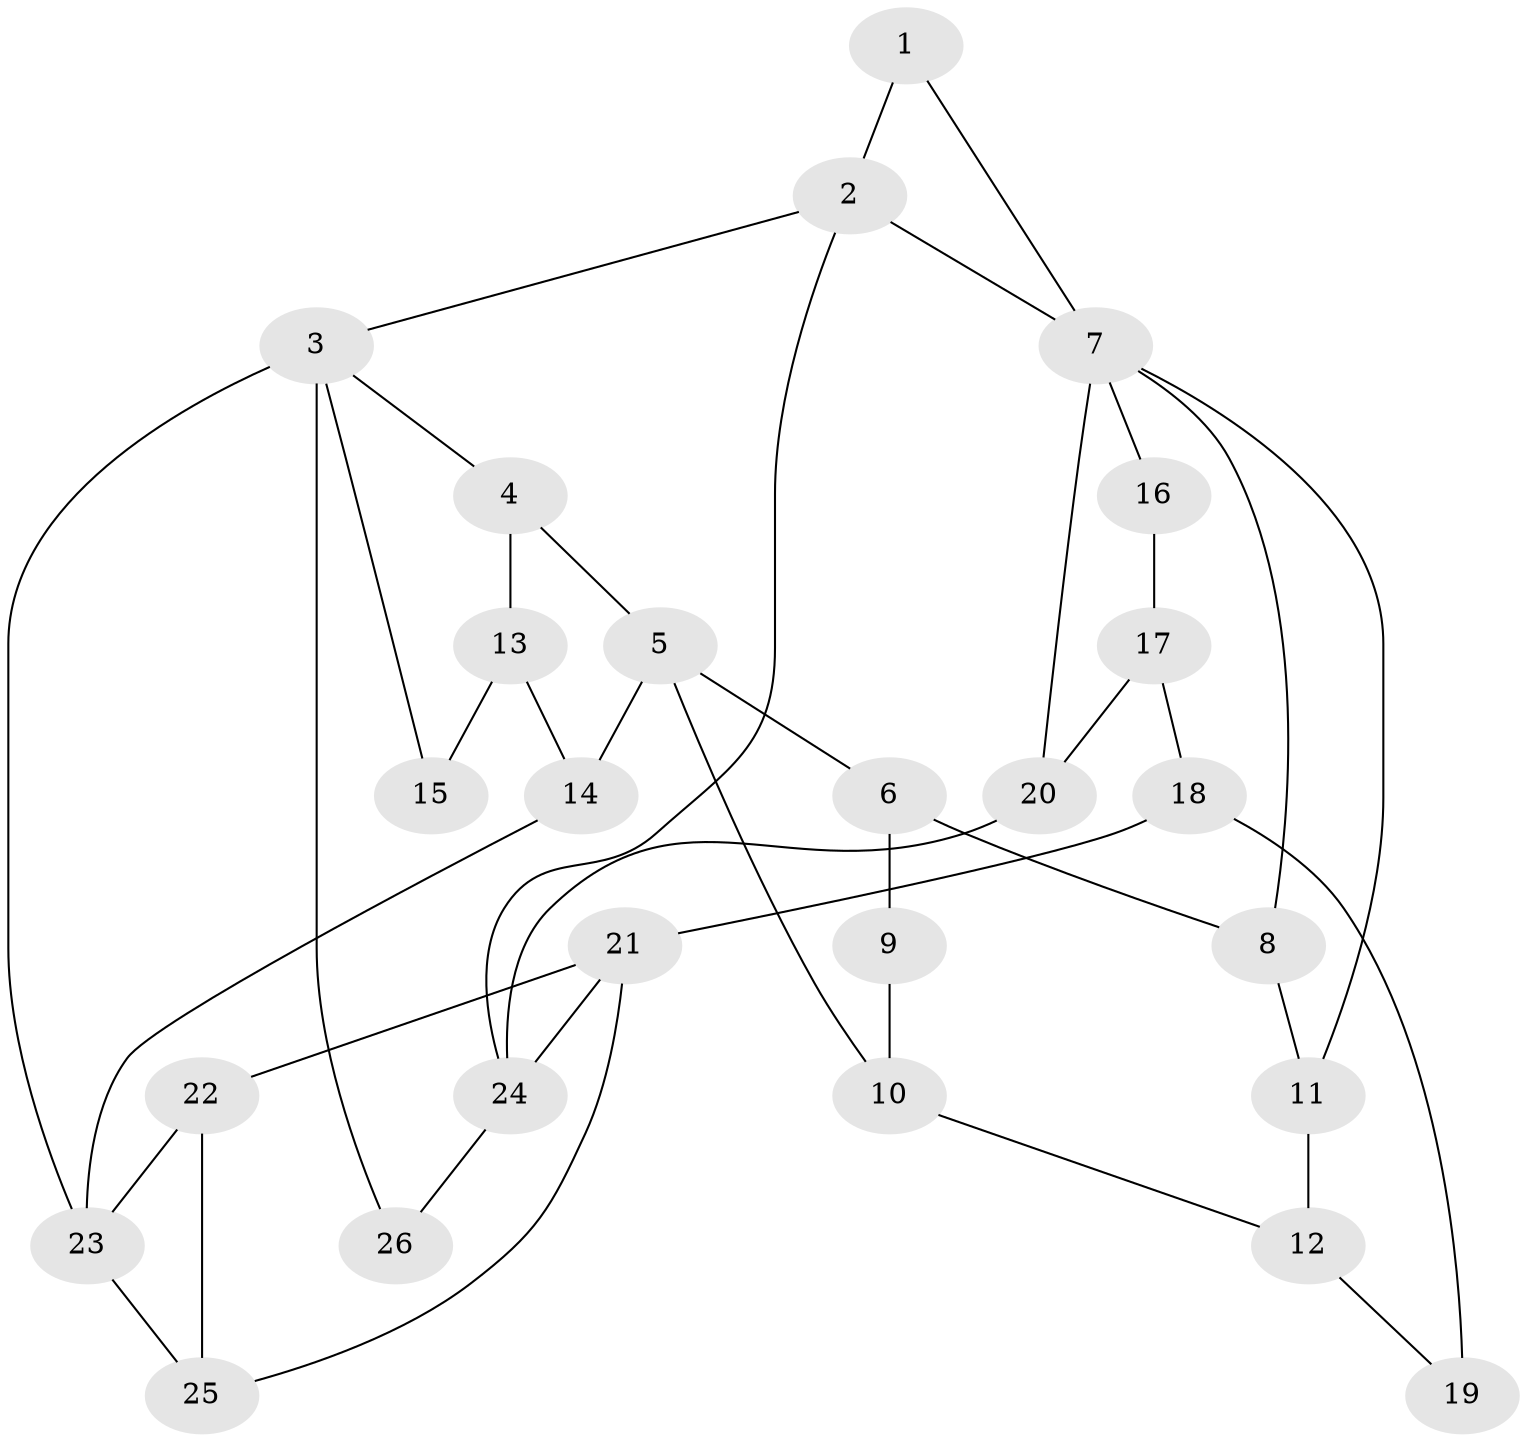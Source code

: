 // original degree distribution, {3: 0.057692307692307696, 5: 0.5961538461538461, 4: 0.17307692307692307, 6: 0.17307692307692307}
// Generated by graph-tools (version 1.1) at 2025/38/03/09/25 02:38:54]
// undirected, 26 vertices, 41 edges
graph export_dot {
graph [start="1"]
  node [color=gray90,style=filled];
  1;
  2;
  3;
  4;
  5;
  6;
  7;
  8;
  9;
  10;
  11;
  12;
  13;
  14;
  15;
  16;
  17;
  18;
  19;
  20;
  21;
  22;
  23;
  24;
  25;
  26;
  1 -- 2 [weight=1.0];
  1 -- 7 [weight=1.0];
  2 -- 3 [weight=1.0];
  2 -- 7 [weight=1.0];
  2 -- 24 [weight=1.0];
  3 -- 4 [weight=1.0];
  3 -- 15 [weight=1.0];
  3 -- 23 [weight=2.0];
  3 -- 26 [weight=2.0];
  4 -- 5 [weight=1.0];
  4 -- 13 [weight=1.0];
  5 -- 6 [weight=1.0];
  5 -- 10 [weight=1.0];
  5 -- 14 [weight=1.0];
  6 -- 8 [weight=1.0];
  6 -- 9 [weight=2.0];
  7 -- 8 [weight=1.0];
  7 -- 11 [weight=1.0];
  7 -- 16 [weight=1.0];
  7 -- 20 [weight=1.0];
  8 -- 11 [weight=1.0];
  9 -- 10 [weight=1.0];
  10 -- 12 [weight=1.0];
  11 -- 12 [weight=1.0];
  12 -- 19 [weight=1.0];
  13 -- 14 [weight=1.0];
  13 -- 15 [weight=2.0];
  14 -- 23 [weight=1.0];
  16 -- 17 [weight=2.0];
  17 -- 18 [weight=2.0];
  17 -- 20 [weight=2.0];
  18 -- 19 [weight=2.0];
  18 -- 21 [weight=1.0];
  20 -- 24 [weight=2.0];
  21 -- 22 [weight=1.0];
  21 -- 24 [weight=2.0];
  21 -- 25 [weight=1.0];
  22 -- 23 [weight=1.0];
  22 -- 25 [weight=1.0];
  23 -- 25 [weight=1.0];
  24 -- 26 [weight=2.0];
}
